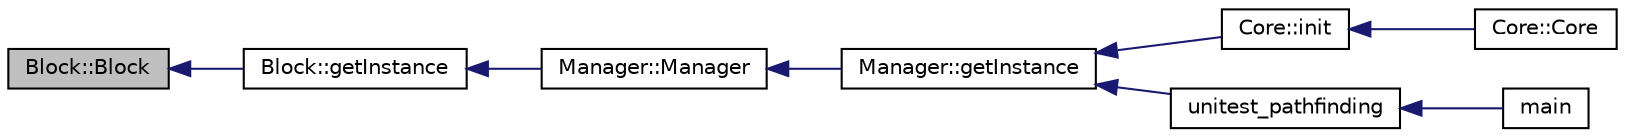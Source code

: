 digraph "Block::Block"
{
  edge [fontname="Helvetica",fontsize="10",labelfontname="Helvetica",labelfontsize="10"];
  node [fontname="Helvetica",fontsize="10",shape=record];
  rankdir="LR";
  Node1 [label="Block::Block",height=0.2,width=0.4,color="black", fillcolor="grey75", style="filled" fontcolor="black"];
  Node1 -> Node2 [dir="back",color="midnightblue",fontsize="10",style="solid",fontname="Helvetica"];
  Node2 [label="Block::getInstance",height=0.2,width=0.4,color="black", fillcolor="white", style="filled",URL="$class_block.html#a2cf0004e7ab0f92b52bca2ebf8a1d52c"];
  Node2 -> Node3 [dir="back",color="midnightblue",fontsize="10",style="solid",fontname="Helvetica"];
  Node3 [label="Manager::Manager",height=0.2,width=0.4,color="black", fillcolor="white", style="filled",URL="$class_manager.html#a1658ff9f18e38ccd9cb8b0b371b9c20b"];
  Node3 -> Node4 [dir="back",color="midnightblue",fontsize="10",style="solid",fontname="Helvetica"];
  Node4 [label="Manager::getInstance",height=0.2,width=0.4,color="black", fillcolor="white", style="filled",URL="$class_manager.html#a5d783bd86e9be93235898a46de80847f"];
  Node4 -> Node5 [dir="back",color="midnightblue",fontsize="10",style="solid",fontname="Helvetica"];
  Node5 [label="Core::init",height=0.2,width=0.4,color="black", fillcolor="white", style="filled",URL="$class_core.html#a2ad48b714f575d3f3c25c80ffa72afad"];
  Node5 -> Node6 [dir="back",color="midnightblue",fontsize="10",style="solid",fontname="Helvetica"];
  Node6 [label="Core::Core",height=0.2,width=0.4,color="black", fillcolor="white", style="filled",URL="$class_core.html#a14e63188e0aa7c4a6f72d5501384d1f9"];
  Node4 -> Node7 [dir="back",color="midnightblue",fontsize="10",style="solid",fontname="Helvetica"];
  Node7 [label="unitest_pathfinding",height=0.2,width=0.4,color="black", fillcolor="white", style="filled",URL="$unitest_8cpp.html#a8fe7cee2b1a0e3b6c36ff74b48615626"];
  Node7 -> Node8 [dir="back",color="midnightblue",fontsize="10",style="solid",fontname="Helvetica"];
  Node8 [label="main",height=0.2,width=0.4,color="black", fillcolor="white", style="filled",URL="$unitest_8cpp.html#a0ddf1224851353fc92bfbff6f499fa97"];
}
